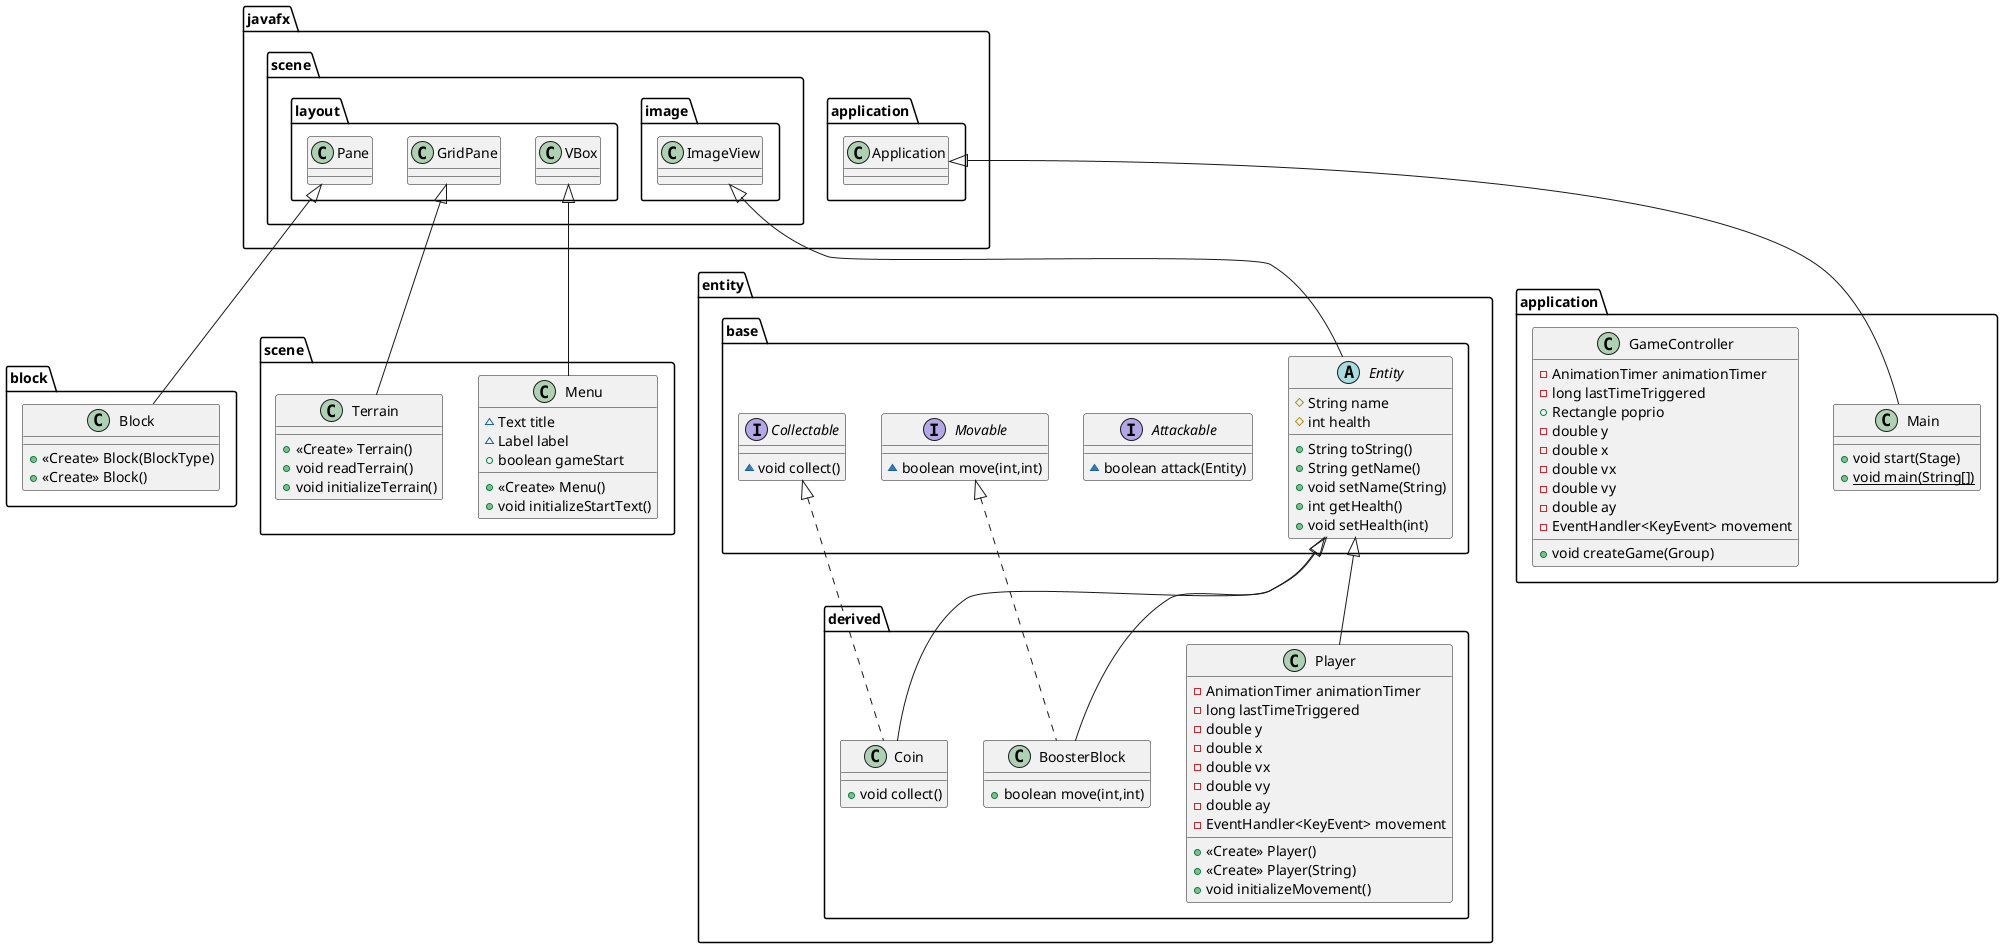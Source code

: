 @startuml
class block.Block {
+ <<Create>> Block(BlockType)
+ <<Create>> Block()
}
abstract class entity.base.Entity {
# String name
# int health
+ String toString()
+ String getName()
+ void setName(String)
+ int getHealth()
+ void setHealth(int)
}
interface entity.base.Attackable {
~ boolean attack(Entity)
}
class scene.Menu {
~ Text title
~ Label label
+ boolean gameStart
+ <<Create>> Menu()
+ void initializeStartText()
}
class entity.derived.BoosterBlock {
+ boolean move(int,int)
}
class application.Main {
+ void start(Stage)
+ {static} void main(String[])
}
class application.GameController {
- AnimationTimer animationTimer
- long lastTimeTriggered
+ Rectangle poprio
- double y
- double x
- double vx
- double vy
- double ay
- EventHandler<KeyEvent> movement
+ void createGame(Group)
}
class entity.derived.Coin {
+ void collect()
}
class entity.derived.Player {
- AnimationTimer animationTimer
- long lastTimeTriggered
- double y
- double x
- double vx
- double vy
- double ay
- EventHandler<KeyEvent> movement
+ <<Create>> Player()
+ <<Create>> Player(String)
+ void initializeMovement()
}
interface entity.base.Movable {
~ boolean move(int,int)
}
interface entity.base.Collectable {
~ void collect()
}
class scene.Terrain {
+ <<Create>> Terrain()
+ void readTerrain()
+ void initializeTerrain()
}


javafx.scene.layout.Pane <|-- block.Block
javafx.scene.image.ImageView <|-- entity.base.Entity
javafx.scene.layout.VBox <|-- scene.Menu
entity.base.Movable <|.. entity.derived.BoosterBlock
entity.base.Entity <|-- entity.derived.BoosterBlock
javafx.application.Application <|-- application.Main
entity.base.Collectable <|.. entity.derived.Coin
entity.base.Entity <|-- entity.derived.Coin
entity.base.Entity <|-- entity.derived.Player
javafx.scene.layout.GridPane <|-- scene.Terrain
@enduml